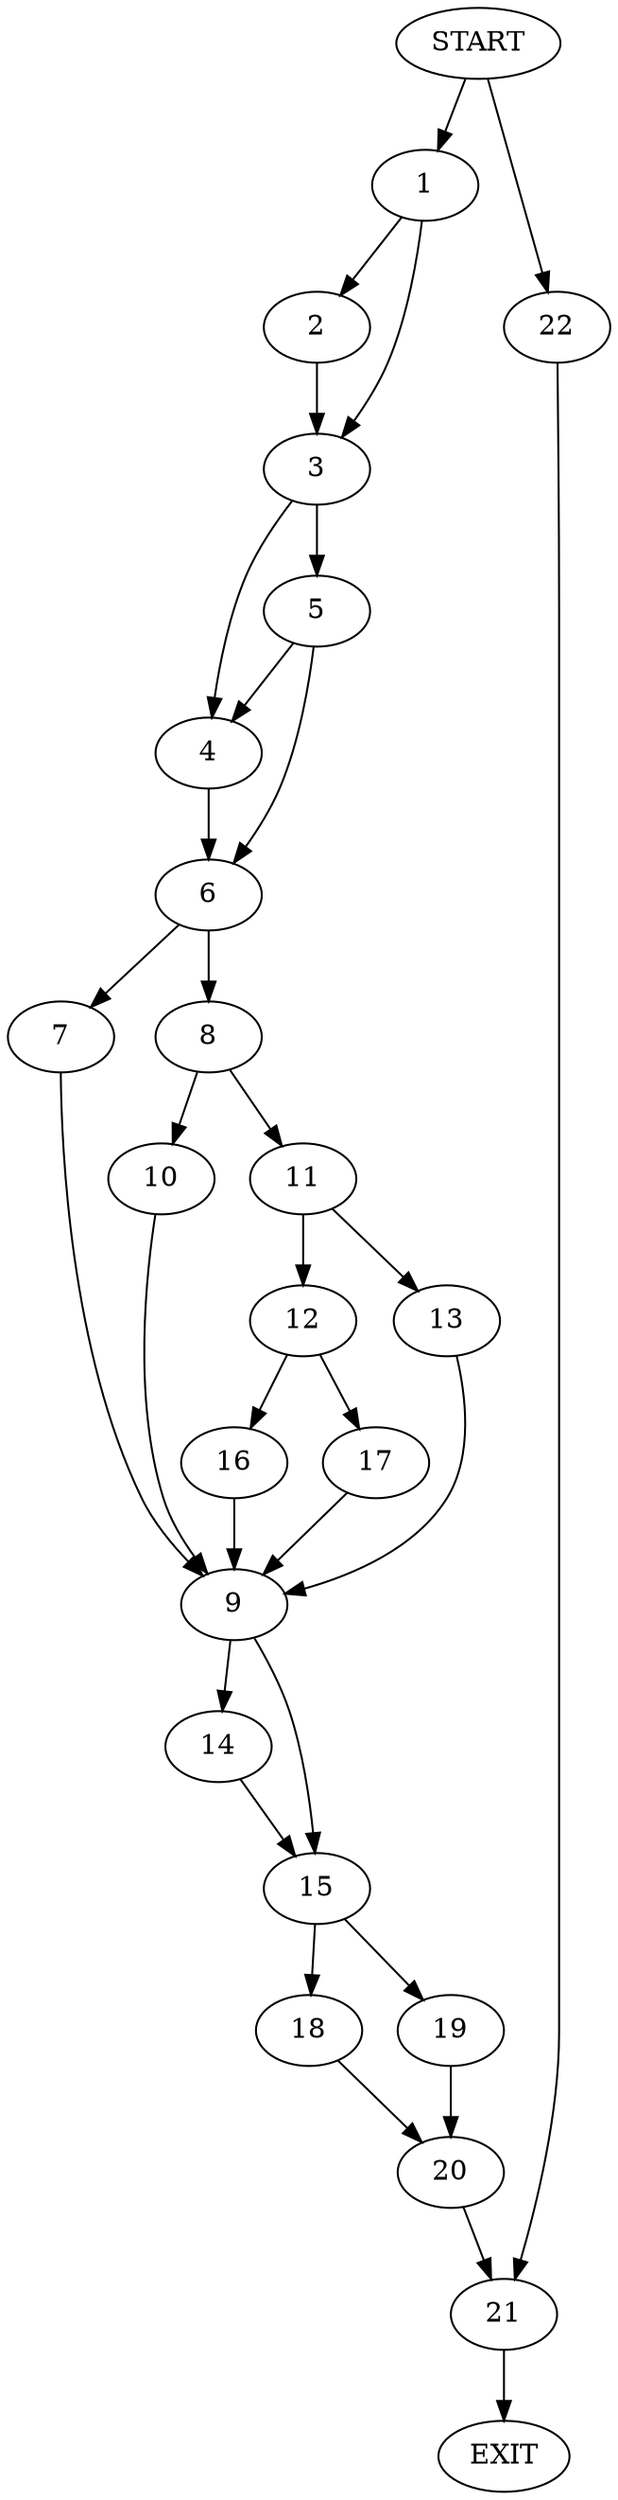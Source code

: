 digraph {
0 [label="START"]
23 [label="EXIT"]
0 -> 1
1 -> 2
1 -> 3
2 -> 3
3 -> 4
3 -> 5
5 -> 4
5 -> 6
4 -> 6
6 -> 7
6 -> 8
7 -> 9
8 -> 10
8 -> 11
10 -> 9
11 -> 12
11 -> 13
9 -> 14
9 -> 15
12 -> 16
12 -> 17
13 -> 9
17 -> 9
16 -> 9
15 -> 18
15 -> 19
14 -> 15
19 -> 20
18 -> 20
20 -> 21
21 -> 23
0 -> 22
22 -> 21
}
